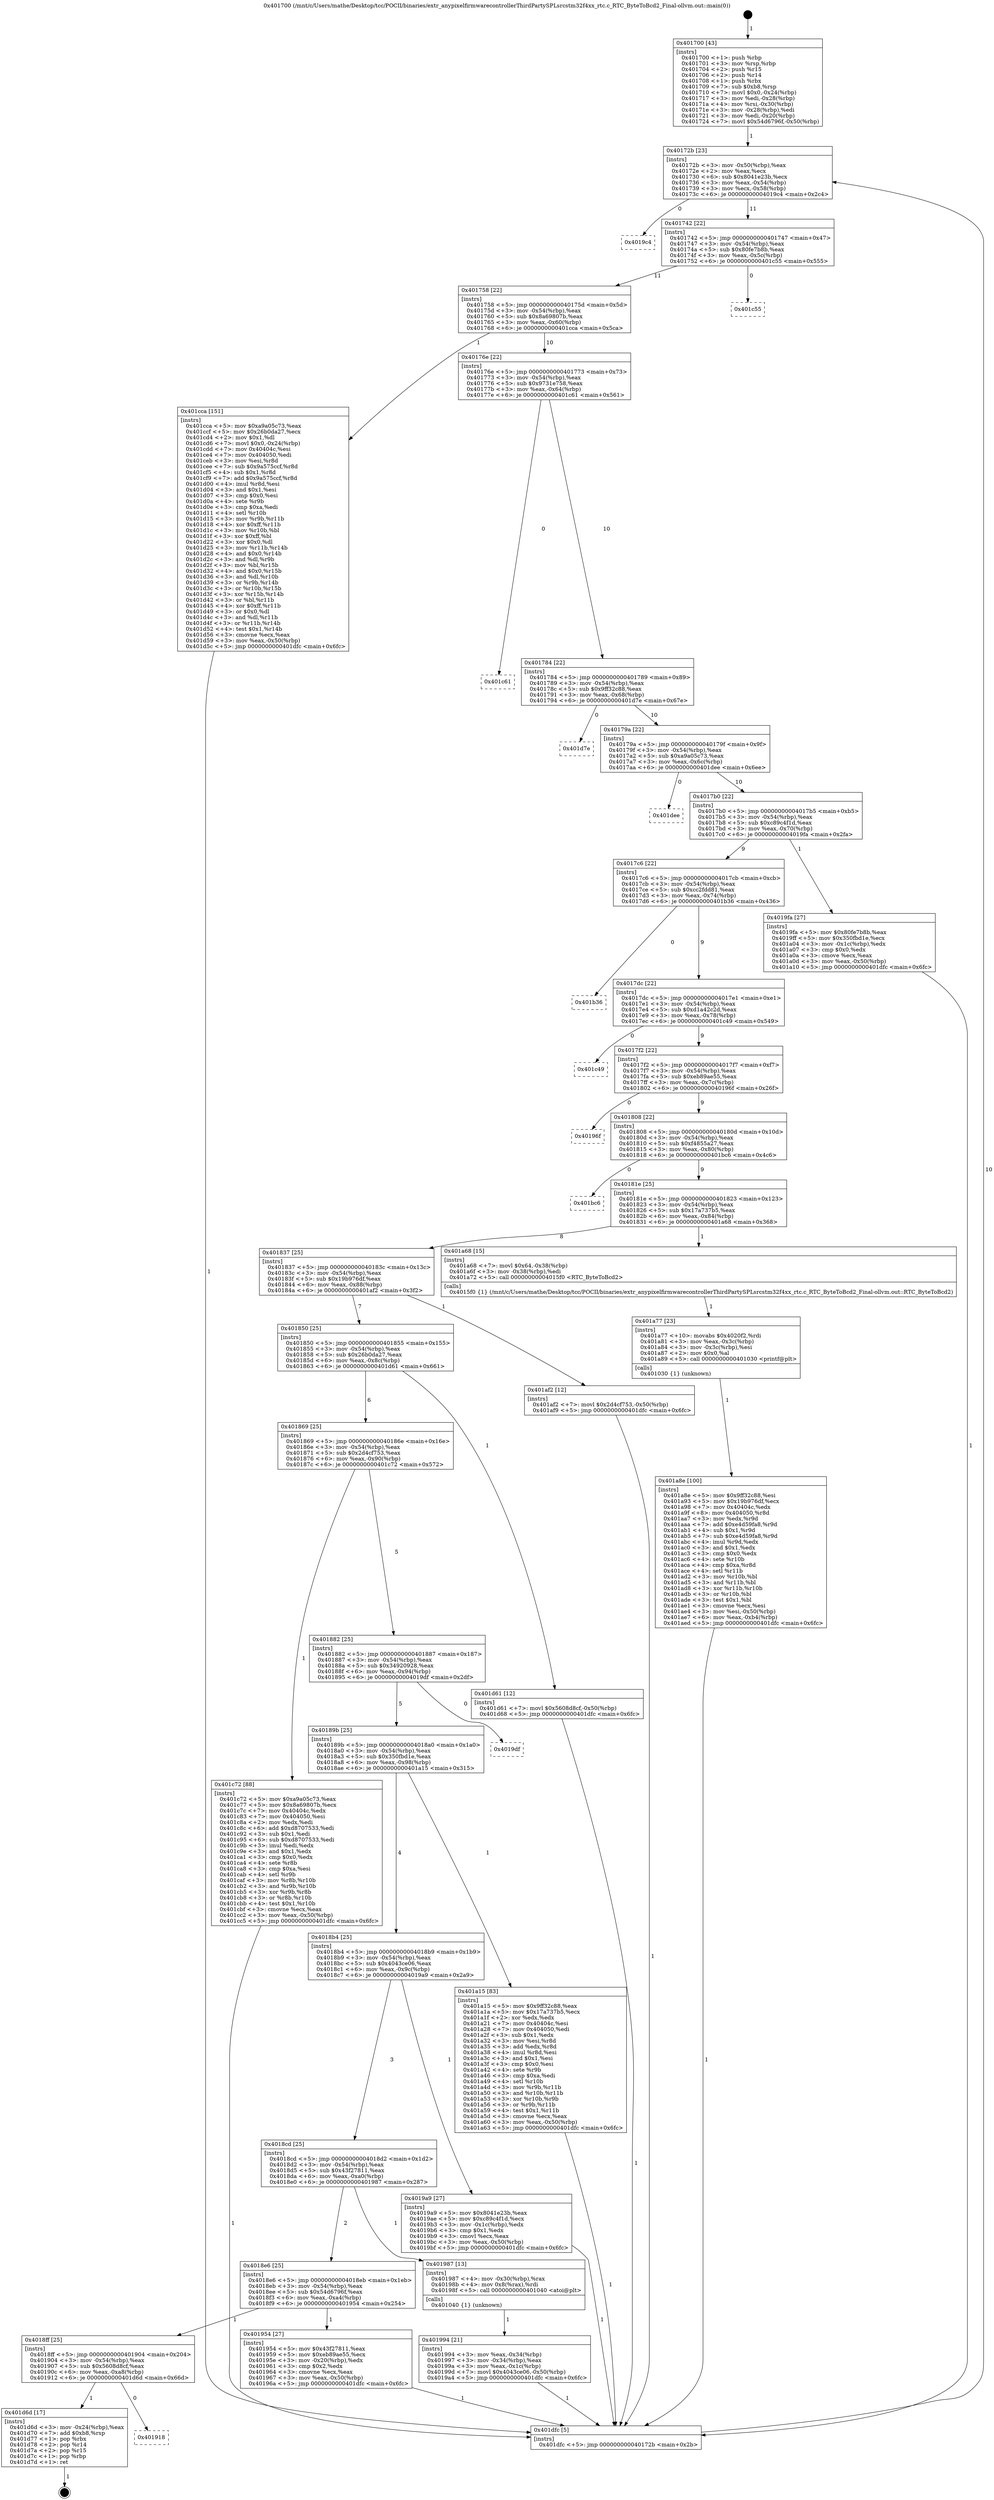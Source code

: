 digraph "0x401700" {
  label = "0x401700 (/mnt/c/Users/mathe/Desktop/tcc/POCII/binaries/extr_anypixelfirmwarecontrollerThirdPartySPLsrcstm32f4xx_rtc.c_RTC_ByteToBcd2_Final-ollvm.out::main(0))"
  labelloc = "t"
  node[shape=record]

  Entry [label="",width=0.3,height=0.3,shape=circle,fillcolor=black,style=filled]
  "0x40172b" [label="{
     0x40172b [23]\l
     | [instrs]\l
     &nbsp;&nbsp;0x40172b \<+3\>: mov -0x50(%rbp),%eax\l
     &nbsp;&nbsp;0x40172e \<+2\>: mov %eax,%ecx\l
     &nbsp;&nbsp;0x401730 \<+6\>: sub $0x8041e23b,%ecx\l
     &nbsp;&nbsp;0x401736 \<+3\>: mov %eax,-0x54(%rbp)\l
     &nbsp;&nbsp;0x401739 \<+3\>: mov %ecx,-0x58(%rbp)\l
     &nbsp;&nbsp;0x40173c \<+6\>: je 00000000004019c4 \<main+0x2c4\>\l
  }"]
  "0x4019c4" [label="{
     0x4019c4\l
  }", style=dashed]
  "0x401742" [label="{
     0x401742 [22]\l
     | [instrs]\l
     &nbsp;&nbsp;0x401742 \<+5\>: jmp 0000000000401747 \<main+0x47\>\l
     &nbsp;&nbsp;0x401747 \<+3\>: mov -0x54(%rbp),%eax\l
     &nbsp;&nbsp;0x40174a \<+5\>: sub $0x80fe7b8b,%eax\l
     &nbsp;&nbsp;0x40174f \<+3\>: mov %eax,-0x5c(%rbp)\l
     &nbsp;&nbsp;0x401752 \<+6\>: je 0000000000401c55 \<main+0x555\>\l
  }"]
  Exit [label="",width=0.3,height=0.3,shape=circle,fillcolor=black,style=filled,peripheries=2]
  "0x401c55" [label="{
     0x401c55\l
  }", style=dashed]
  "0x401758" [label="{
     0x401758 [22]\l
     | [instrs]\l
     &nbsp;&nbsp;0x401758 \<+5\>: jmp 000000000040175d \<main+0x5d\>\l
     &nbsp;&nbsp;0x40175d \<+3\>: mov -0x54(%rbp),%eax\l
     &nbsp;&nbsp;0x401760 \<+5\>: sub $0x8a69807b,%eax\l
     &nbsp;&nbsp;0x401765 \<+3\>: mov %eax,-0x60(%rbp)\l
     &nbsp;&nbsp;0x401768 \<+6\>: je 0000000000401cca \<main+0x5ca\>\l
  }"]
  "0x401918" [label="{
     0x401918\l
  }", style=dashed]
  "0x401cca" [label="{
     0x401cca [151]\l
     | [instrs]\l
     &nbsp;&nbsp;0x401cca \<+5\>: mov $0xa9a05c73,%eax\l
     &nbsp;&nbsp;0x401ccf \<+5\>: mov $0x26b0da27,%ecx\l
     &nbsp;&nbsp;0x401cd4 \<+2\>: mov $0x1,%dl\l
     &nbsp;&nbsp;0x401cd6 \<+7\>: movl $0x0,-0x24(%rbp)\l
     &nbsp;&nbsp;0x401cdd \<+7\>: mov 0x40404c,%esi\l
     &nbsp;&nbsp;0x401ce4 \<+7\>: mov 0x404050,%edi\l
     &nbsp;&nbsp;0x401ceb \<+3\>: mov %esi,%r8d\l
     &nbsp;&nbsp;0x401cee \<+7\>: sub $0x9a575ccf,%r8d\l
     &nbsp;&nbsp;0x401cf5 \<+4\>: sub $0x1,%r8d\l
     &nbsp;&nbsp;0x401cf9 \<+7\>: add $0x9a575ccf,%r8d\l
     &nbsp;&nbsp;0x401d00 \<+4\>: imul %r8d,%esi\l
     &nbsp;&nbsp;0x401d04 \<+3\>: and $0x1,%esi\l
     &nbsp;&nbsp;0x401d07 \<+3\>: cmp $0x0,%esi\l
     &nbsp;&nbsp;0x401d0a \<+4\>: sete %r9b\l
     &nbsp;&nbsp;0x401d0e \<+3\>: cmp $0xa,%edi\l
     &nbsp;&nbsp;0x401d11 \<+4\>: setl %r10b\l
     &nbsp;&nbsp;0x401d15 \<+3\>: mov %r9b,%r11b\l
     &nbsp;&nbsp;0x401d18 \<+4\>: xor $0xff,%r11b\l
     &nbsp;&nbsp;0x401d1c \<+3\>: mov %r10b,%bl\l
     &nbsp;&nbsp;0x401d1f \<+3\>: xor $0xff,%bl\l
     &nbsp;&nbsp;0x401d22 \<+3\>: xor $0x0,%dl\l
     &nbsp;&nbsp;0x401d25 \<+3\>: mov %r11b,%r14b\l
     &nbsp;&nbsp;0x401d28 \<+4\>: and $0x0,%r14b\l
     &nbsp;&nbsp;0x401d2c \<+3\>: and %dl,%r9b\l
     &nbsp;&nbsp;0x401d2f \<+3\>: mov %bl,%r15b\l
     &nbsp;&nbsp;0x401d32 \<+4\>: and $0x0,%r15b\l
     &nbsp;&nbsp;0x401d36 \<+3\>: and %dl,%r10b\l
     &nbsp;&nbsp;0x401d39 \<+3\>: or %r9b,%r14b\l
     &nbsp;&nbsp;0x401d3c \<+3\>: or %r10b,%r15b\l
     &nbsp;&nbsp;0x401d3f \<+3\>: xor %r15b,%r14b\l
     &nbsp;&nbsp;0x401d42 \<+3\>: or %bl,%r11b\l
     &nbsp;&nbsp;0x401d45 \<+4\>: xor $0xff,%r11b\l
     &nbsp;&nbsp;0x401d49 \<+3\>: or $0x0,%dl\l
     &nbsp;&nbsp;0x401d4c \<+3\>: and %dl,%r11b\l
     &nbsp;&nbsp;0x401d4f \<+3\>: or %r11b,%r14b\l
     &nbsp;&nbsp;0x401d52 \<+4\>: test $0x1,%r14b\l
     &nbsp;&nbsp;0x401d56 \<+3\>: cmovne %ecx,%eax\l
     &nbsp;&nbsp;0x401d59 \<+3\>: mov %eax,-0x50(%rbp)\l
     &nbsp;&nbsp;0x401d5c \<+5\>: jmp 0000000000401dfc \<main+0x6fc\>\l
  }"]
  "0x40176e" [label="{
     0x40176e [22]\l
     | [instrs]\l
     &nbsp;&nbsp;0x40176e \<+5\>: jmp 0000000000401773 \<main+0x73\>\l
     &nbsp;&nbsp;0x401773 \<+3\>: mov -0x54(%rbp),%eax\l
     &nbsp;&nbsp;0x401776 \<+5\>: sub $0x9731e758,%eax\l
     &nbsp;&nbsp;0x40177b \<+3\>: mov %eax,-0x64(%rbp)\l
     &nbsp;&nbsp;0x40177e \<+6\>: je 0000000000401c61 \<main+0x561\>\l
  }"]
  "0x401d6d" [label="{
     0x401d6d [17]\l
     | [instrs]\l
     &nbsp;&nbsp;0x401d6d \<+3\>: mov -0x24(%rbp),%eax\l
     &nbsp;&nbsp;0x401d70 \<+7\>: add $0xb8,%rsp\l
     &nbsp;&nbsp;0x401d77 \<+1\>: pop %rbx\l
     &nbsp;&nbsp;0x401d78 \<+2\>: pop %r14\l
     &nbsp;&nbsp;0x401d7a \<+2\>: pop %r15\l
     &nbsp;&nbsp;0x401d7c \<+1\>: pop %rbp\l
     &nbsp;&nbsp;0x401d7d \<+1\>: ret\l
  }"]
  "0x401c61" [label="{
     0x401c61\l
  }", style=dashed]
  "0x401784" [label="{
     0x401784 [22]\l
     | [instrs]\l
     &nbsp;&nbsp;0x401784 \<+5\>: jmp 0000000000401789 \<main+0x89\>\l
     &nbsp;&nbsp;0x401789 \<+3\>: mov -0x54(%rbp),%eax\l
     &nbsp;&nbsp;0x40178c \<+5\>: sub $0x9ff32c88,%eax\l
     &nbsp;&nbsp;0x401791 \<+3\>: mov %eax,-0x68(%rbp)\l
     &nbsp;&nbsp;0x401794 \<+6\>: je 0000000000401d7e \<main+0x67e\>\l
  }"]
  "0x401a8e" [label="{
     0x401a8e [100]\l
     | [instrs]\l
     &nbsp;&nbsp;0x401a8e \<+5\>: mov $0x9ff32c88,%esi\l
     &nbsp;&nbsp;0x401a93 \<+5\>: mov $0x19b976df,%ecx\l
     &nbsp;&nbsp;0x401a98 \<+7\>: mov 0x40404c,%edx\l
     &nbsp;&nbsp;0x401a9f \<+8\>: mov 0x404050,%r8d\l
     &nbsp;&nbsp;0x401aa7 \<+3\>: mov %edx,%r9d\l
     &nbsp;&nbsp;0x401aaa \<+7\>: add $0xe4d59fa8,%r9d\l
     &nbsp;&nbsp;0x401ab1 \<+4\>: sub $0x1,%r9d\l
     &nbsp;&nbsp;0x401ab5 \<+7\>: sub $0xe4d59fa8,%r9d\l
     &nbsp;&nbsp;0x401abc \<+4\>: imul %r9d,%edx\l
     &nbsp;&nbsp;0x401ac0 \<+3\>: and $0x1,%edx\l
     &nbsp;&nbsp;0x401ac3 \<+3\>: cmp $0x0,%edx\l
     &nbsp;&nbsp;0x401ac6 \<+4\>: sete %r10b\l
     &nbsp;&nbsp;0x401aca \<+4\>: cmp $0xa,%r8d\l
     &nbsp;&nbsp;0x401ace \<+4\>: setl %r11b\l
     &nbsp;&nbsp;0x401ad2 \<+3\>: mov %r10b,%bl\l
     &nbsp;&nbsp;0x401ad5 \<+3\>: and %r11b,%bl\l
     &nbsp;&nbsp;0x401ad8 \<+3\>: xor %r11b,%r10b\l
     &nbsp;&nbsp;0x401adb \<+3\>: or %r10b,%bl\l
     &nbsp;&nbsp;0x401ade \<+3\>: test $0x1,%bl\l
     &nbsp;&nbsp;0x401ae1 \<+3\>: cmovne %ecx,%esi\l
     &nbsp;&nbsp;0x401ae4 \<+3\>: mov %esi,-0x50(%rbp)\l
     &nbsp;&nbsp;0x401ae7 \<+6\>: mov %eax,-0xb4(%rbp)\l
     &nbsp;&nbsp;0x401aed \<+5\>: jmp 0000000000401dfc \<main+0x6fc\>\l
  }"]
  "0x401d7e" [label="{
     0x401d7e\l
  }", style=dashed]
  "0x40179a" [label="{
     0x40179a [22]\l
     | [instrs]\l
     &nbsp;&nbsp;0x40179a \<+5\>: jmp 000000000040179f \<main+0x9f\>\l
     &nbsp;&nbsp;0x40179f \<+3\>: mov -0x54(%rbp),%eax\l
     &nbsp;&nbsp;0x4017a2 \<+5\>: sub $0xa9a05c73,%eax\l
     &nbsp;&nbsp;0x4017a7 \<+3\>: mov %eax,-0x6c(%rbp)\l
     &nbsp;&nbsp;0x4017aa \<+6\>: je 0000000000401dee \<main+0x6ee\>\l
  }"]
  "0x401a77" [label="{
     0x401a77 [23]\l
     | [instrs]\l
     &nbsp;&nbsp;0x401a77 \<+10\>: movabs $0x4020f2,%rdi\l
     &nbsp;&nbsp;0x401a81 \<+3\>: mov %eax,-0x3c(%rbp)\l
     &nbsp;&nbsp;0x401a84 \<+3\>: mov -0x3c(%rbp),%esi\l
     &nbsp;&nbsp;0x401a87 \<+2\>: mov $0x0,%al\l
     &nbsp;&nbsp;0x401a89 \<+5\>: call 0000000000401030 \<printf@plt\>\l
     | [calls]\l
     &nbsp;&nbsp;0x401030 \{1\} (unknown)\l
  }"]
  "0x401dee" [label="{
     0x401dee\l
  }", style=dashed]
  "0x4017b0" [label="{
     0x4017b0 [22]\l
     | [instrs]\l
     &nbsp;&nbsp;0x4017b0 \<+5\>: jmp 00000000004017b5 \<main+0xb5\>\l
     &nbsp;&nbsp;0x4017b5 \<+3\>: mov -0x54(%rbp),%eax\l
     &nbsp;&nbsp;0x4017b8 \<+5\>: sub $0xc89c4f1d,%eax\l
     &nbsp;&nbsp;0x4017bd \<+3\>: mov %eax,-0x70(%rbp)\l
     &nbsp;&nbsp;0x4017c0 \<+6\>: je 00000000004019fa \<main+0x2fa\>\l
  }"]
  "0x401994" [label="{
     0x401994 [21]\l
     | [instrs]\l
     &nbsp;&nbsp;0x401994 \<+3\>: mov %eax,-0x34(%rbp)\l
     &nbsp;&nbsp;0x401997 \<+3\>: mov -0x34(%rbp),%eax\l
     &nbsp;&nbsp;0x40199a \<+3\>: mov %eax,-0x1c(%rbp)\l
     &nbsp;&nbsp;0x40199d \<+7\>: movl $0x4043ce06,-0x50(%rbp)\l
     &nbsp;&nbsp;0x4019a4 \<+5\>: jmp 0000000000401dfc \<main+0x6fc\>\l
  }"]
  "0x4019fa" [label="{
     0x4019fa [27]\l
     | [instrs]\l
     &nbsp;&nbsp;0x4019fa \<+5\>: mov $0x80fe7b8b,%eax\l
     &nbsp;&nbsp;0x4019ff \<+5\>: mov $0x350fbd1e,%ecx\l
     &nbsp;&nbsp;0x401a04 \<+3\>: mov -0x1c(%rbp),%edx\l
     &nbsp;&nbsp;0x401a07 \<+3\>: cmp $0x0,%edx\l
     &nbsp;&nbsp;0x401a0a \<+3\>: cmove %ecx,%eax\l
     &nbsp;&nbsp;0x401a0d \<+3\>: mov %eax,-0x50(%rbp)\l
     &nbsp;&nbsp;0x401a10 \<+5\>: jmp 0000000000401dfc \<main+0x6fc\>\l
  }"]
  "0x4017c6" [label="{
     0x4017c6 [22]\l
     | [instrs]\l
     &nbsp;&nbsp;0x4017c6 \<+5\>: jmp 00000000004017cb \<main+0xcb\>\l
     &nbsp;&nbsp;0x4017cb \<+3\>: mov -0x54(%rbp),%eax\l
     &nbsp;&nbsp;0x4017ce \<+5\>: sub $0xcc2fdd81,%eax\l
     &nbsp;&nbsp;0x4017d3 \<+3\>: mov %eax,-0x74(%rbp)\l
     &nbsp;&nbsp;0x4017d6 \<+6\>: je 0000000000401b36 \<main+0x436\>\l
  }"]
  "0x401700" [label="{
     0x401700 [43]\l
     | [instrs]\l
     &nbsp;&nbsp;0x401700 \<+1\>: push %rbp\l
     &nbsp;&nbsp;0x401701 \<+3\>: mov %rsp,%rbp\l
     &nbsp;&nbsp;0x401704 \<+2\>: push %r15\l
     &nbsp;&nbsp;0x401706 \<+2\>: push %r14\l
     &nbsp;&nbsp;0x401708 \<+1\>: push %rbx\l
     &nbsp;&nbsp;0x401709 \<+7\>: sub $0xb8,%rsp\l
     &nbsp;&nbsp;0x401710 \<+7\>: movl $0x0,-0x24(%rbp)\l
     &nbsp;&nbsp;0x401717 \<+3\>: mov %edi,-0x28(%rbp)\l
     &nbsp;&nbsp;0x40171a \<+4\>: mov %rsi,-0x30(%rbp)\l
     &nbsp;&nbsp;0x40171e \<+3\>: mov -0x28(%rbp),%edi\l
     &nbsp;&nbsp;0x401721 \<+3\>: mov %edi,-0x20(%rbp)\l
     &nbsp;&nbsp;0x401724 \<+7\>: movl $0x54d6796f,-0x50(%rbp)\l
  }"]
  "0x401b36" [label="{
     0x401b36\l
  }", style=dashed]
  "0x4017dc" [label="{
     0x4017dc [22]\l
     | [instrs]\l
     &nbsp;&nbsp;0x4017dc \<+5\>: jmp 00000000004017e1 \<main+0xe1\>\l
     &nbsp;&nbsp;0x4017e1 \<+3\>: mov -0x54(%rbp),%eax\l
     &nbsp;&nbsp;0x4017e4 \<+5\>: sub $0xd1a42c2d,%eax\l
     &nbsp;&nbsp;0x4017e9 \<+3\>: mov %eax,-0x78(%rbp)\l
     &nbsp;&nbsp;0x4017ec \<+6\>: je 0000000000401c49 \<main+0x549\>\l
  }"]
  "0x401dfc" [label="{
     0x401dfc [5]\l
     | [instrs]\l
     &nbsp;&nbsp;0x401dfc \<+5\>: jmp 000000000040172b \<main+0x2b\>\l
  }"]
  "0x401c49" [label="{
     0x401c49\l
  }", style=dashed]
  "0x4017f2" [label="{
     0x4017f2 [22]\l
     | [instrs]\l
     &nbsp;&nbsp;0x4017f2 \<+5\>: jmp 00000000004017f7 \<main+0xf7\>\l
     &nbsp;&nbsp;0x4017f7 \<+3\>: mov -0x54(%rbp),%eax\l
     &nbsp;&nbsp;0x4017fa \<+5\>: sub $0xeb89ae55,%eax\l
     &nbsp;&nbsp;0x4017ff \<+3\>: mov %eax,-0x7c(%rbp)\l
     &nbsp;&nbsp;0x401802 \<+6\>: je 000000000040196f \<main+0x26f\>\l
  }"]
  "0x4018ff" [label="{
     0x4018ff [25]\l
     | [instrs]\l
     &nbsp;&nbsp;0x4018ff \<+5\>: jmp 0000000000401904 \<main+0x204\>\l
     &nbsp;&nbsp;0x401904 \<+3\>: mov -0x54(%rbp),%eax\l
     &nbsp;&nbsp;0x401907 \<+5\>: sub $0x5608d8cf,%eax\l
     &nbsp;&nbsp;0x40190c \<+6\>: mov %eax,-0xa8(%rbp)\l
     &nbsp;&nbsp;0x401912 \<+6\>: je 0000000000401d6d \<main+0x66d\>\l
  }"]
  "0x40196f" [label="{
     0x40196f\l
  }", style=dashed]
  "0x401808" [label="{
     0x401808 [22]\l
     | [instrs]\l
     &nbsp;&nbsp;0x401808 \<+5\>: jmp 000000000040180d \<main+0x10d\>\l
     &nbsp;&nbsp;0x40180d \<+3\>: mov -0x54(%rbp),%eax\l
     &nbsp;&nbsp;0x401810 \<+5\>: sub $0xf4855a27,%eax\l
     &nbsp;&nbsp;0x401815 \<+3\>: mov %eax,-0x80(%rbp)\l
     &nbsp;&nbsp;0x401818 \<+6\>: je 0000000000401bc6 \<main+0x4c6\>\l
  }"]
  "0x401954" [label="{
     0x401954 [27]\l
     | [instrs]\l
     &nbsp;&nbsp;0x401954 \<+5\>: mov $0x43f27811,%eax\l
     &nbsp;&nbsp;0x401959 \<+5\>: mov $0xeb89ae55,%ecx\l
     &nbsp;&nbsp;0x40195e \<+3\>: mov -0x20(%rbp),%edx\l
     &nbsp;&nbsp;0x401961 \<+3\>: cmp $0x2,%edx\l
     &nbsp;&nbsp;0x401964 \<+3\>: cmovne %ecx,%eax\l
     &nbsp;&nbsp;0x401967 \<+3\>: mov %eax,-0x50(%rbp)\l
     &nbsp;&nbsp;0x40196a \<+5\>: jmp 0000000000401dfc \<main+0x6fc\>\l
  }"]
  "0x401bc6" [label="{
     0x401bc6\l
  }", style=dashed]
  "0x40181e" [label="{
     0x40181e [25]\l
     | [instrs]\l
     &nbsp;&nbsp;0x40181e \<+5\>: jmp 0000000000401823 \<main+0x123\>\l
     &nbsp;&nbsp;0x401823 \<+3\>: mov -0x54(%rbp),%eax\l
     &nbsp;&nbsp;0x401826 \<+5\>: sub $0x17a737b5,%eax\l
     &nbsp;&nbsp;0x40182b \<+6\>: mov %eax,-0x84(%rbp)\l
     &nbsp;&nbsp;0x401831 \<+6\>: je 0000000000401a68 \<main+0x368\>\l
  }"]
  "0x4018e6" [label="{
     0x4018e6 [25]\l
     | [instrs]\l
     &nbsp;&nbsp;0x4018e6 \<+5\>: jmp 00000000004018eb \<main+0x1eb\>\l
     &nbsp;&nbsp;0x4018eb \<+3\>: mov -0x54(%rbp),%eax\l
     &nbsp;&nbsp;0x4018ee \<+5\>: sub $0x54d6796f,%eax\l
     &nbsp;&nbsp;0x4018f3 \<+6\>: mov %eax,-0xa4(%rbp)\l
     &nbsp;&nbsp;0x4018f9 \<+6\>: je 0000000000401954 \<main+0x254\>\l
  }"]
  "0x401a68" [label="{
     0x401a68 [15]\l
     | [instrs]\l
     &nbsp;&nbsp;0x401a68 \<+7\>: movl $0x64,-0x38(%rbp)\l
     &nbsp;&nbsp;0x401a6f \<+3\>: mov -0x38(%rbp),%edi\l
     &nbsp;&nbsp;0x401a72 \<+5\>: call 00000000004015f0 \<RTC_ByteToBcd2\>\l
     | [calls]\l
     &nbsp;&nbsp;0x4015f0 \{1\} (/mnt/c/Users/mathe/Desktop/tcc/POCII/binaries/extr_anypixelfirmwarecontrollerThirdPartySPLsrcstm32f4xx_rtc.c_RTC_ByteToBcd2_Final-ollvm.out::RTC_ByteToBcd2)\l
  }"]
  "0x401837" [label="{
     0x401837 [25]\l
     | [instrs]\l
     &nbsp;&nbsp;0x401837 \<+5\>: jmp 000000000040183c \<main+0x13c\>\l
     &nbsp;&nbsp;0x40183c \<+3\>: mov -0x54(%rbp),%eax\l
     &nbsp;&nbsp;0x40183f \<+5\>: sub $0x19b976df,%eax\l
     &nbsp;&nbsp;0x401844 \<+6\>: mov %eax,-0x88(%rbp)\l
     &nbsp;&nbsp;0x40184a \<+6\>: je 0000000000401af2 \<main+0x3f2\>\l
  }"]
  "0x401987" [label="{
     0x401987 [13]\l
     | [instrs]\l
     &nbsp;&nbsp;0x401987 \<+4\>: mov -0x30(%rbp),%rax\l
     &nbsp;&nbsp;0x40198b \<+4\>: mov 0x8(%rax),%rdi\l
     &nbsp;&nbsp;0x40198f \<+5\>: call 0000000000401040 \<atoi@plt\>\l
     | [calls]\l
     &nbsp;&nbsp;0x401040 \{1\} (unknown)\l
  }"]
  "0x401af2" [label="{
     0x401af2 [12]\l
     | [instrs]\l
     &nbsp;&nbsp;0x401af2 \<+7\>: movl $0x2d4cf753,-0x50(%rbp)\l
     &nbsp;&nbsp;0x401af9 \<+5\>: jmp 0000000000401dfc \<main+0x6fc\>\l
  }"]
  "0x401850" [label="{
     0x401850 [25]\l
     | [instrs]\l
     &nbsp;&nbsp;0x401850 \<+5\>: jmp 0000000000401855 \<main+0x155\>\l
     &nbsp;&nbsp;0x401855 \<+3\>: mov -0x54(%rbp),%eax\l
     &nbsp;&nbsp;0x401858 \<+5\>: sub $0x26b0da27,%eax\l
     &nbsp;&nbsp;0x40185d \<+6\>: mov %eax,-0x8c(%rbp)\l
     &nbsp;&nbsp;0x401863 \<+6\>: je 0000000000401d61 \<main+0x661\>\l
  }"]
  "0x4018cd" [label="{
     0x4018cd [25]\l
     | [instrs]\l
     &nbsp;&nbsp;0x4018cd \<+5\>: jmp 00000000004018d2 \<main+0x1d2\>\l
     &nbsp;&nbsp;0x4018d2 \<+3\>: mov -0x54(%rbp),%eax\l
     &nbsp;&nbsp;0x4018d5 \<+5\>: sub $0x43f27811,%eax\l
     &nbsp;&nbsp;0x4018da \<+6\>: mov %eax,-0xa0(%rbp)\l
     &nbsp;&nbsp;0x4018e0 \<+6\>: je 0000000000401987 \<main+0x287\>\l
  }"]
  "0x401d61" [label="{
     0x401d61 [12]\l
     | [instrs]\l
     &nbsp;&nbsp;0x401d61 \<+7\>: movl $0x5608d8cf,-0x50(%rbp)\l
     &nbsp;&nbsp;0x401d68 \<+5\>: jmp 0000000000401dfc \<main+0x6fc\>\l
  }"]
  "0x401869" [label="{
     0x401869 [25]\l
     | [instrs]\l
     &nbsp;&nbsp;0x401869 \<+5\>: jmp 000000000040186e \<main+0x16e\>\l
     &nbsp;&nbsp;0x40186e \<+3\>: mov -0x54(%rbp),%eax\l
     &nbsp;&nbsp;0x401871 \<+5\>: sub $0x2d4cf753,%eax\l
     &nbsp;&nbsp;0x401876 \<+6\>: mov %eax,-0x90(%rbp)\l
     &nbsp;&nbsp;0x40187c \<+6\>: je 0000000000401c72 \<main+0x572\>\l
  }"]
  "0x4019a9" [label="{
     0x4019a9 [27]\l
     | [instrs]\l
     &nbsp;&nbsp;0x4019a9 \<+5\>: mov $0x8041e23b,%eax\l
     &nbsp;&nbsp;0x4019ae \<+5\>: mov $0xc89c4f1d,%ecx\l
     &nbsp;&nbsp;0x4019b3 \<+3\>: mov -0x1c(%rbp),%edx\l
     &nbsp;&nbsp;0x4019b6 \<+3\>: cmp $0x1,%edx\l
     &nbsp;&nbsp;0x4019b9 \<+3\>: cmovl %ecx,%eax\l
     &nbsp;&nbsp;0x4019bc \<+3\>: mov %eax,-0x50(%rbp)\l
     &nbsp;&nbsp;0x4019bf \<+5\>: jmp 0000000000401dfc \<main+0x6fc\>\l
  }"]
  "0x401c72" [label="{
     0x401c72 [88]\l
     | [instrs]\l
     &nbsp;&nbsp;0x401c72 \<+5\>: mov $0xa9a05c73,%eax\l
     &nbsp;&nbsp;0x401c77 \<+5\>: mov $0x8a69807b,%ecx\l
     &nbsp;&nbsp;0x401c7c \<+7\>: mov 0x40404c,%edx\l
     &nbsp;&nbsp;0x401c83 \<+7\>: mov 0x404050,%esi\l
     &nbsp;&nbsp;0x401c8a \<+2\>: mov %edx,%edi\l
     &nbsp;&nbsp;0x401c8c \<+6\>: add $0xd8707533,%edi\l
     &nbsp;&nbsp;0x401c92 \<+3\>: sub $0x1,%edi\l
     &nbsp;&nbsp;0x401c95 \<+6\>: sub $0xd8707533,%edi\l
     &nbsp;&nbsp;0x401c9b \<+3\>: imul %edi,%edx\l
     &nbsp;&nbsp;0x401c9e \<+3\>: and $0x1,%edx\l
     &nbsp;&nbsp;0x401ca1 \<+3\>: cmp $0x0,%edx\l
     &nbsp;&nbsp;0x401ca4 \<+4\>: sete %r8b\l
     &nbsp;&nbsp;0x401ca8 \<+3\>: cmp $0xa,%esi\l
     &nbsp;&nbsp;0x401cab \<+4\>: setl %r9b\l
     &nbsp;&nbsp;0x401caf \<+3\>: mov %r8b,%r10b\l
     &nbsp;&nbsp;0x401cb2 \<+3\>: and %r9b,%r10b\l
     &nbsp;&nbsp;0x401cb5 \<+3\>: xor %r9b,%r8b\l
     &nbsp;&nbsp;0x401cb8 \<+3\>: or %r8b,%r10b\l
     &nbsp;&nbsp;0x401cbb \<+4\>: test $0x1,%r10b\l
     &nbsp;&nbsp;0x401cbf \<+3\>: cmovne %ecx,%eax\l
     &nbsp;&nbsp;0x401cc2 \<+3\>: mov %eax,-0x50(%rbp)\l
     &nbsp;&nbsp;0x401cc5 \<+5\>: jmp 0000000000401dfc \<main+0x6fc\>\l
  }"]
  "0x401882" [label="{
     0x401882 [25]\l
     | [instrs]\l
     &nbsp;&nbsp;0x401882 \<+5\>: jmp 0000000000401887 \<main+0x187\>\l
     &nbsp;&nbsp;0x401887 \<+3\>: mov -0x54(%rbp),%eax\l
     &nbsp;&nbsp;0x40188a \<+5\>: sub $0x34920928,%eax\l
     &nbsp;&nbsp;0x40188f \<+6\>: mov %eax,-0x94(%rbp)\l
     &nbsp;&nbsp;0x401895 \<+6\>: je 00000000004019df \<main+0x2df\>\l
  }"]
  "0x4018b4" [label="{
     0x4018b4 [25]\l
     | [instrs]\l
     &nbsp;&nbsp;0x4018b4 \<+5\>: jmp 00000000004018b9 \<main+0x1b9\>\l
     &nbsp;&nbsp;0x4018b9 \<+3\>: mov -0x54(%rbp),%eax\l
     &nbsp;&nbsp;0x4018bc \<+5\>: sub $0x4043ce06,%eax\l
     &nbsp;&nbsp;0x4018c1 \<+6\>: mov %eax,-0x9c(%rbp)\l
     &nbsp;&nbsp;0x4018c7 \<+6\>: je 00000000004019a9 \<main+0x2a9\>\l
  }"]
  "0x4019df" [label="{
     0x4019df\l
  }", style=dashed]
  "0x40189b" [label="{
     0x40189b [25]\l
     | [instrs]\l
     &nbsp;&nbsp;0x40189b \<+5\>: jmp 00000000004018a0 \<main+0x1a0\>\l
     &nbsp;&nbsp;0x4018a0 \<+3\>: mov -0x54(%rbp),%eax\l
     &nbsp;&nbsp;0x4018a3 \<+5\>: sub $0x350fbd1e,%eax\l
     &nbsp;&nbsp;0x4018a8 \<+6\>: mov %eax,-0x98(%rbp)\l
     &nbsp;&nbsp;0x4018ae \<+6\>: je 0000000000401a15 \<main+0x315\>\l
  }"]
  "0x401a15" [label="{
     0x401a15 [83]\l
     | [instrs]\l
     &nbsp;&nbsp;0x401a15 \<+5\>: mov $0x9ff32c88,%eax\l
     &nbsp;&nbsp;0x401a1a \<+5\>: mov $0x17a737b5,%ecx\l
     &nbsp;&nbsp;0x401a1f \<+2\>: xor %edx,%edx\l
     &nbsp;&nbsp;0x401a21 \<+7\>: mov 0x40404c,%esi\l
     &nbsp;&nbsp;0x401a28 \<+7\>: mov 0x404050,%edi\l
     &nbsp;&nbsp;0x401a2f \<+3\>: sub $0x1,%edx\l
     &nbsp;&nbsp;0x401a32 \<+3\>: mov %esi,%r8d\l
     &nbsp;&nbsp;0x401a35 \<+3\>: add %edx,%r8d\l
     &nbsp;&nbsp;0x401a38 \<+4\>: imul %r8d,%esi\l
     &nbsp;&nbsp;0x401a3c \<+3\>: and $0x1,%esi\l
     &nbsp;&nbsp;0x401a3f \<+3\>: cmp $0x0,%esi\l
     &nbsp;&nbsp;0x401a42 \<+4\>: sete %r9b\l
     &nbsp;&nbsp;0x401a46 \<+3\>: cmp $0xa,%edi\l
     &nbsp;&nbsp;0x401a49 \<+4\>: setl %r10b\l
     &nbsp;&nbsp;0x401a4d \<+3\>: mov %r9b,%r11b\l
     &nbsp;&nbsp;0x401a50 \<+3\>: and %r10b,%r11b\l
     &nbsp;&nbsp;0x401a53 \<+3\>: xor %r10b,%r9b\l
     &nbsp;&nbsp;0x401a56 \<+3\>: or %r9b,%r11b\l
     &nbsp;&nbsp;0x401a59 \<+4\>: test $0x1,%r11b\l
     &nbsp;&nbsp;0x401a5d \<+3\>: cmovne %ecx,%eax\l
     &nbsp;&nbsp;0x401a60 \<+3\>: mov %eax,-0x50(%rbp)\l
     &nbsp;&nbsp;0x401a63 \<+5\>: jmp 0000000000401dfc \<main+0x6fc\>\l
  }"]
  Entry -> "0x401700" [label=" 1"]
  "0x40172b" -> "0x4019c4" [label=" 0"]
  "0x40172b" -> "0x401742" [label=" 11"]
  "0x401d6d" -> Exit [label=" 1"]
  "0x401742" -> "0x401c55" [label=" 0"]
  "0x401742" -> "0x401758" [label=" 11"]
  "0x4018ff" -> "0x401918" [label=" 0"]
  "0x401758" -> "0x401cca" [label=" 1"]
  "0x401758" -> "0x40176e" [label=" 10"]
  "0x4018ff" -> "0x401d6d" [label=" 1"]
  "0x40176e" -> "0x401c61" [label=" 0"]
  "0x40176e" -> "0x401784" [label=" 10"]
  "0x401d61" -> "0x401dfc" [label=" 1"]
  "0x401784" -> "0x401d7e" [label=" 0"]
  "0x401784" -> "0x40179a" [label=" 10"]
  "0x401cca" -> "0x401dfc" [label=" 1"]
  "0x40179a" -> "0x401dee" [label=" 0"]
  "0x40179a" -> "0x4017b0" [label=" 10"]
  "0x401c72" -> "0x401dfc" [label=" 1"]
  "0x4017b0" -> "0x4019fa" [label=" 1"]
  "0x4017b0" -> "0x4017c6" [label=" 9"]
  "0x401af2" -> "0x401dfc" [label=" 1"]
  "0x4017c6" -> "0x401b36" [label=" 0"]
  "0x4017c6" -> "0x4017dc" [label=" 9"]
  "0x401a8e" -> "0x401dfc" [label=" 1"]
  "0x4017dc" -> "0x401c49" [label=" 0"]
  "0x4017dc" -> "0x4017f2" [label=" 9"]
  "0x401a77" -> "0x401a8e" [label=" 1"]
  "0x4017f2" -> "0x40196f" [label=" 0"]
  "0x4017f2" -> "0x401808" [label=" 9"]
  "0x401a68" -> "0x401a77" [label=" 1"]
  "0x401808" -> "0x401bc6" [label=" 0"]
  "0x401808" -> "0x40181e" [label=" 9"]
  "0x401a15" -> "0x401dfc" [label=" 1"]
  "0x40181e" -> "0x401a68" [label=" 1"]
  "0x40181e" -> "0x401837" [label=" 8"]
  "0x4019a9" -> "0x401dfc" [label=" 1"]
  "0x401837" -> "0x401af2" [label=" 1"]
  "0x401837" -> "0x401850" [label=" 7"]
  "0x401994" -> "0x401dfc" [label=" 1"]
  "0x401850" -> "0x401d61" [label=" 1"]
  "0x401850" -> "0x401869" [label=" 6"]
  "0x401dfc" -> "0x40172b" [label=" 10"]
  "0x401869" -> "0x401c72" [label=" 1"]
  "0x401869" -> "0x401882" [label=" 5"]
  "0x401700" -> "0x40172b" [label=" 1"]
  "0x401882" -> "0x4019df" [label=" 0"]
  "0x401882" -> "0x40189b" [label=" 5"]
  "0x4018e6" -> "0x4018ff" [label=" 1"]
  "0x40189b" -> "0x401a15" [label=" 1"]
  "0x40189b" -> "0x4018b4" [label=" 4"]
  "0x401954" -> "0x401dfc" [label=" 1"]
  "0x4018b4" -> "0x4019a9" [label=" 1"]
  "0x4018b4" -> "0x4018cd" [label=" 3"]
  "0x401987" -> "0x401994" [label=" 1"]
  "0x4018cd" -> "0x401987" [label=" 1"]
  "0x4018cd" -> "0x4018e6" [label=" 2"]
  "0x4019fa" -> "0x401dfc" [label=" 1"]
  "0x4018e6" -> "0x401954" [label=" 1"]
}
